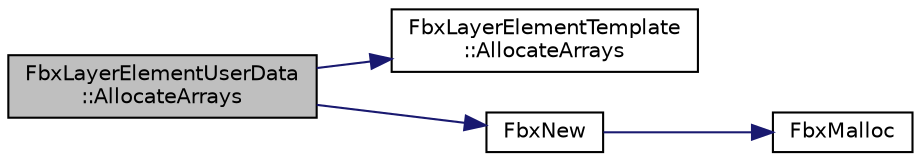digraph "FbxLayerElementUserData::AllocateArrays"
{
  edge [fontname="Helvetica",fontsize="10",labelfontname="Helvetica",labelfontsize="10"];
  node [fontname="Helvetica",fontsize="10",shape=record];
  rankdir="LR";
  Node11 [label="FbxLayerElementUserData\l::AllocateArrays",height=0.2,width=0.4,color="black", fillcolor="grey75", style="filled", fontcolor="black"];
  Node11 -> Node12 [color="midnightblue",fontsize="10",style="solid",fontname="Helvetica"];
  Node12 [label="FbxLayerElementTemplate\l::AllocateArrays",height=0.2,width=0.4,color="black", fillcolor="white", style="filled",URL="$class_fbx_layer_element_template.html#aa6d432c5865fcda1b58376119f1fcaa8"];
  Node11 -> Node13 [color="midnightblue",fontsize="10",style="solid",fontname="Helvetica"];
  Node13 [label="FbxNew",height=0.2,width=0.4,color="black", fillcolor="white", style="filled",URL="$fbxnew_8h.html#a31302f981355f4b48ebc963ead1434f2"];
  Node13 -> Node14 [color="midnightblue",fontsize="10",style="solid",fontname="Helvetica"];
  Node14 [label="FbxMalloc",height=0.2,width=0.4,color="black", fillcolor="white", style="filled",URL="$fbxalloc_8h.html#af0f73e834a47891d363d352f0e054271"];
}
